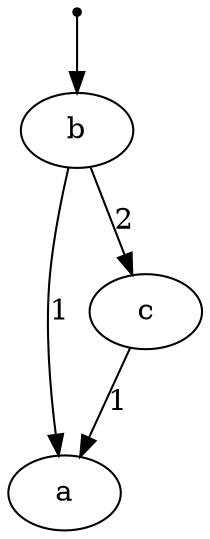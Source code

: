 digraph G{
"0" [shape="point"]
"a"
"b"
"c"
"0"->"b"
"b"->"a" [label="1"]
"b"->"c" [label="2"]
"c"->"a" [label="1"]
}
